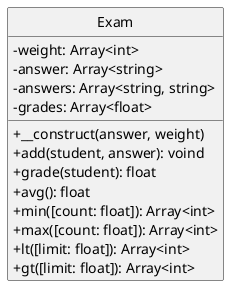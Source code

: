 @startuml
skinparam classAttributeIconSize 0
skinparam monochrome true
hide circle

class Exam {
  -weight: Array<int>
  -answer: Array<string>
  -answers: Array<string, string>
  -grades: Array<float>
  +__construct(answer, weight)
  +add(student, answer): voind
  +grade(student): float
  +avg(): float
  +min([count: float]): Array<int>
  +max([count: float]): Array<int>
  +lt([limit: float]): Array<int>
  +gt([limit: float]): Array<int>
}
@enduml